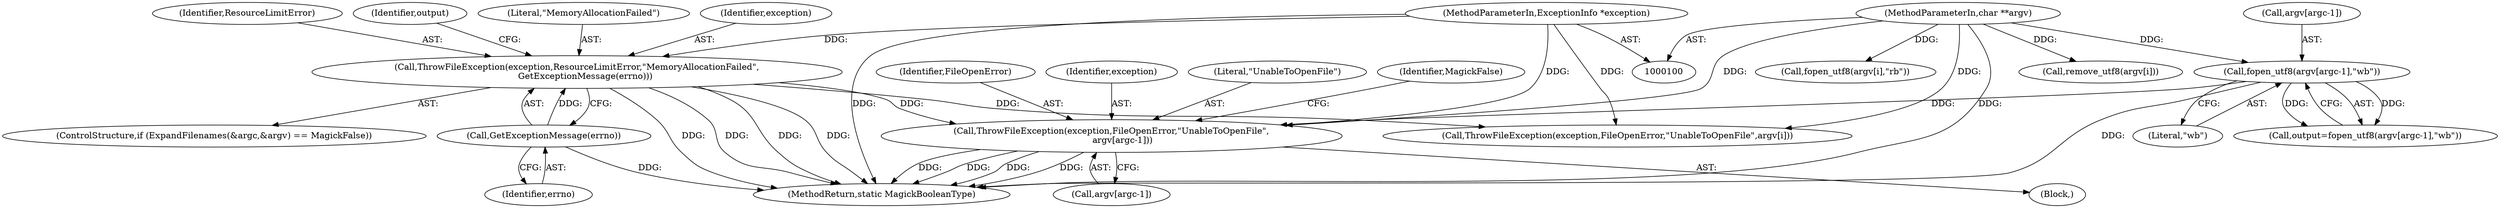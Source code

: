 digraph "0_ImageMagick_933e96f01a8c889c7bf5ffd30020e86a02a046e7@pointer" {
"1000140" [label="(Call,ThrowFileException(exception,FileOpenError,\"UnableToOpenFile\",\n        argv[argc-1]))"];
"1000118" [label="(Call,ThrowFileException(exception,ResourceLimitError,\"MemoryAllocationFailed\",\n      GetExceptionMessage(errno)))"];
"1000103" [label="(MethodParameterIn,ExceptionInfo *exception)"];
"1000122" [label="(Call,GetExceptionMessage(errno))"];
"1000126" [label="(Call,fopen_utf8(argv[argc-1],\"wb\"))"];
"1000102" [label="(MethodParameterIn,char **argv)"];
"1000121" [label="(Literal,\"MemoryAllocationFailed\")"];
"1000110" [label="(ControlStructure,if (ExpandFilenames(&argc,&argv) == MagickFalse))"];
"1000126" [label="(Call,fopen_utf8(argv[argc-1],\"wb\"))"];
"1000124" [label="(Call,output=fopen_utf8(argv[argc-1],\"wb\"))"];
"1000132" [label="(Literal,\"wb\")"];
"1000103" [label="(MethodParameterIn,ExceptionInfo *exception)"];
"1000140" [label="(Call,ThrowFileException(exception,FileOpenError,\"UnableToOpenFile\",\n        argv[argc-1]))"];
"1000122" [label="(Call,GetExceptionMessage(errno))"];
"1000219" [label="(Call,remove_utf8(argv[i]))"];
"1000118" [label="(Call,ThrowFileException(exception,ResourceLimitError,\"MemoryAllocationFailed\",\n      GetExceptionMessage(errno)))"];
"1000150" [label="(Identifier,MagickFalse)"];
"1000102" [label="(MethodParameterIn,char **argv)"];
"1000119" [label="(Identifier,exception)"];
"1000144" [label="(Call,argv[argc-1])"];
"1000120" [label="(Identifier,ResourceLimitError)"];
"1000142" [label="(Identifier,FileOpenError)"];
"1000139" [label="(Block,)"];
"1000229" [label="(MethodReturn,static MagickBooleanType)"];
"1000127" [label="(Call,argv[argc-1])"];
"1000182" [label="(Call,ThrowFileException(exception,FileOpenError,\"UnableToOpenFile\",argv[i]))"];
"1000123" [label="(Identifier,errno)"];
"1000141" [label="(Identifier,exception)"];
"1000143" [label="(Literal,\"UnableToOpenFile\")"];
"1000125" [label="(Identifier,output)"];
"1000170" [label="(Call,fopen_utf8(argv[i],\"rb\"))"];
"1000140" -> "1000139"  [label="AST: "];
"1000140" -> "1000144"  [label="CFG: "];
"1000141" -> "1000140"  [label="AST: "];
"1000142" -> "1000140"  [label="AST: "];
"1000143" -> "1000140"  [label="AST: "];
"1000144" -> "1000140"  [label="AST: "];
"1000150" -> "1000140"  [label="CFG: "];
"1000140" -> "1000229"  [label="DDG: "];
"1000140" -> "1000229"  [label="DDG: "];
"1000140" -> "1000229"  [label="DDG: "];
"1000140" -> "1000229"  [label="DDG: "];
"1000118" -> "1000140"  [label="DDG: "];
"1000103" -> "1000140"  [label="DDG: "];
"1000126" -> "1000140"  [label="DDG: "];
"1000102" -> "1000140"  [label="DDG: "];
"1000118" -> "1000110"  [label="AST: "];
"1000118" -> "1000122"  [label="CFG: "];
"1000119" -> "1000118"  [label="AST: "];
"1000120" -> "1000118"  [label="AST: "];
"1000121" -> "1000118"  [label="AST: "];
"1000122" -> "1000118"  [label="AST: "];
"1000125" -> "1000118"  [label="CFG: "];
"1000118" -> "1000229"  [label="DDG: "];
"1000118" -> "1000229"  [label="DDG: "];
"1000118" -> "1000229"  [label="DDG: "];
"1000118" -> "1000229"  [label="DDG: "];
"1000103" -> "1000118"  [label="DDG: "];
"1000122" -> "1000118"  [label="DDG: "];
"1000118" -> "1000182"  [label="DDG: "];
"1000103" -> "1000100"  [label="AST: "];
"1000103" -> "1000229"  [label="DDG: "];
"1000103" -> "1000182"  [label="DDG: "];
"1000122" -> "1000123"  [label="CFG: "];
"1000123" -> "1000122"  [label="AST: "];
"1000122" -> "1000229"  [label="DDG: "];
"1000126" -> "1000124"  [label="AST: "];
"1000126" -> "1000132"  [label="CFG: "];
"1000127" -> "1000126"  [label="AST: "];
"1000132" -> "1000126"  [label="AST: "];
"1000124" -> "1000126"  [label="CFG: "];
"1000126" -> "1000229"  [label="DDG: "];
"1000126" -> "1000124"  [label="DDG: "];
"1000126" -> "1000124"  [label="DDG: "];
"1000102" -> "1000126"  [label="DDG: "];
"1000102" -> "1000100"  [label="AST: "];
"1000102" -> "1000229"  [label="DDG: "];
"1000102" -> "1000170"  [label="DDG: "];
"1000102" -> "1000182"  [label="DDG: "];
"1000102" -> "1000219"  [label="DDG: "];
}
